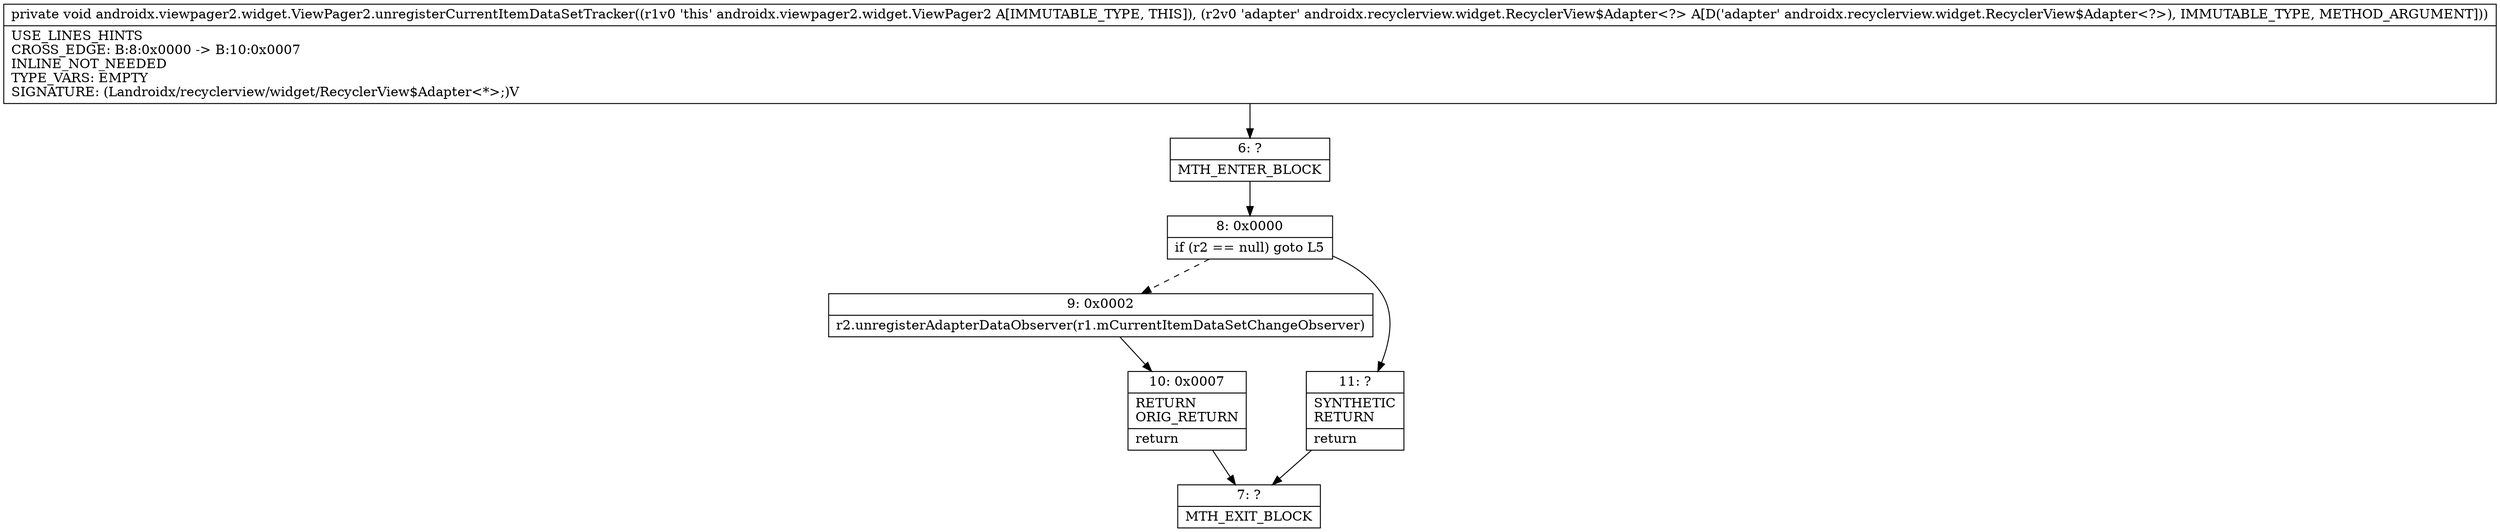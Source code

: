 digraph "CFG forandroidx.viewpager2.widget.ViewPager2.unregisterCurrentItemDataSetTracker(Landroidx\/recyclerview\/widget\/RecyclerView$Adapter;)V" {
Node_6 [shape=record,label="{6\:\ ?|MTH_ENTER_BLOCK\l}"];
Node_8 [shape=record,label="{8\:\ 0x0000|if (r2 == null) goto L5\l}"];
Node_9 [shape=record,label="{9\:\ 0x0002|r2.unregisterAdapterDataObserver(r1.mCurrentItemDataSetChangeObserver)\l}"];
Node_10 [shape=record,label="{10\:\ 0x0007|RETURN\lORIG_RETURN\l|return\l}"];
Node_7 [shape=record,label="{7\:\ ?|MTH_EXIT_BLOCK\l}"];
Node_11 [shape=record,label="{11\:\ ?|SYNTHETIC\lRETURN\l|return\l}"];
MethodNode[shape=record,label="{private void androidx.viewpager2.widget.ViewPager2.unregisterCurrentItemDataSetTracker((r1v0 'this' androidx.viewpager2.widget.ViewPager2 A[IMMUTABLE_TYPE, THIS]), (r2v0 'adapter' androidx.recyclerview.widget.RecyclerView$Adapter\<?\> A[D('adapter' androidx.recyclerview.widget.RecyclerView$Adapter\<?\>), IMMUTABLE_TYPE, METHOD_ARGUMENT]))  | USE_LINES_HINTS\lCROSS_EDGE: B:8:0x0000 \-\> B:10:0x0007\lINLINE_NOT_NEEDED\lTYPE_VARS: EMPTY\lSIGNATURE: (Landroidx\/recyclerview\/widget\/RecyclerView$Adapter\<*\>;)V\l}"];
MethodNode -> Node_6;Node_6 -> Node_8;
Node_8 -> Node_9[style=dashed];
Node_8 -> Node_11;
Node_9 -> Node_10;
Node_10 -> Node_7;
Node_11 -> Node_7;
}

